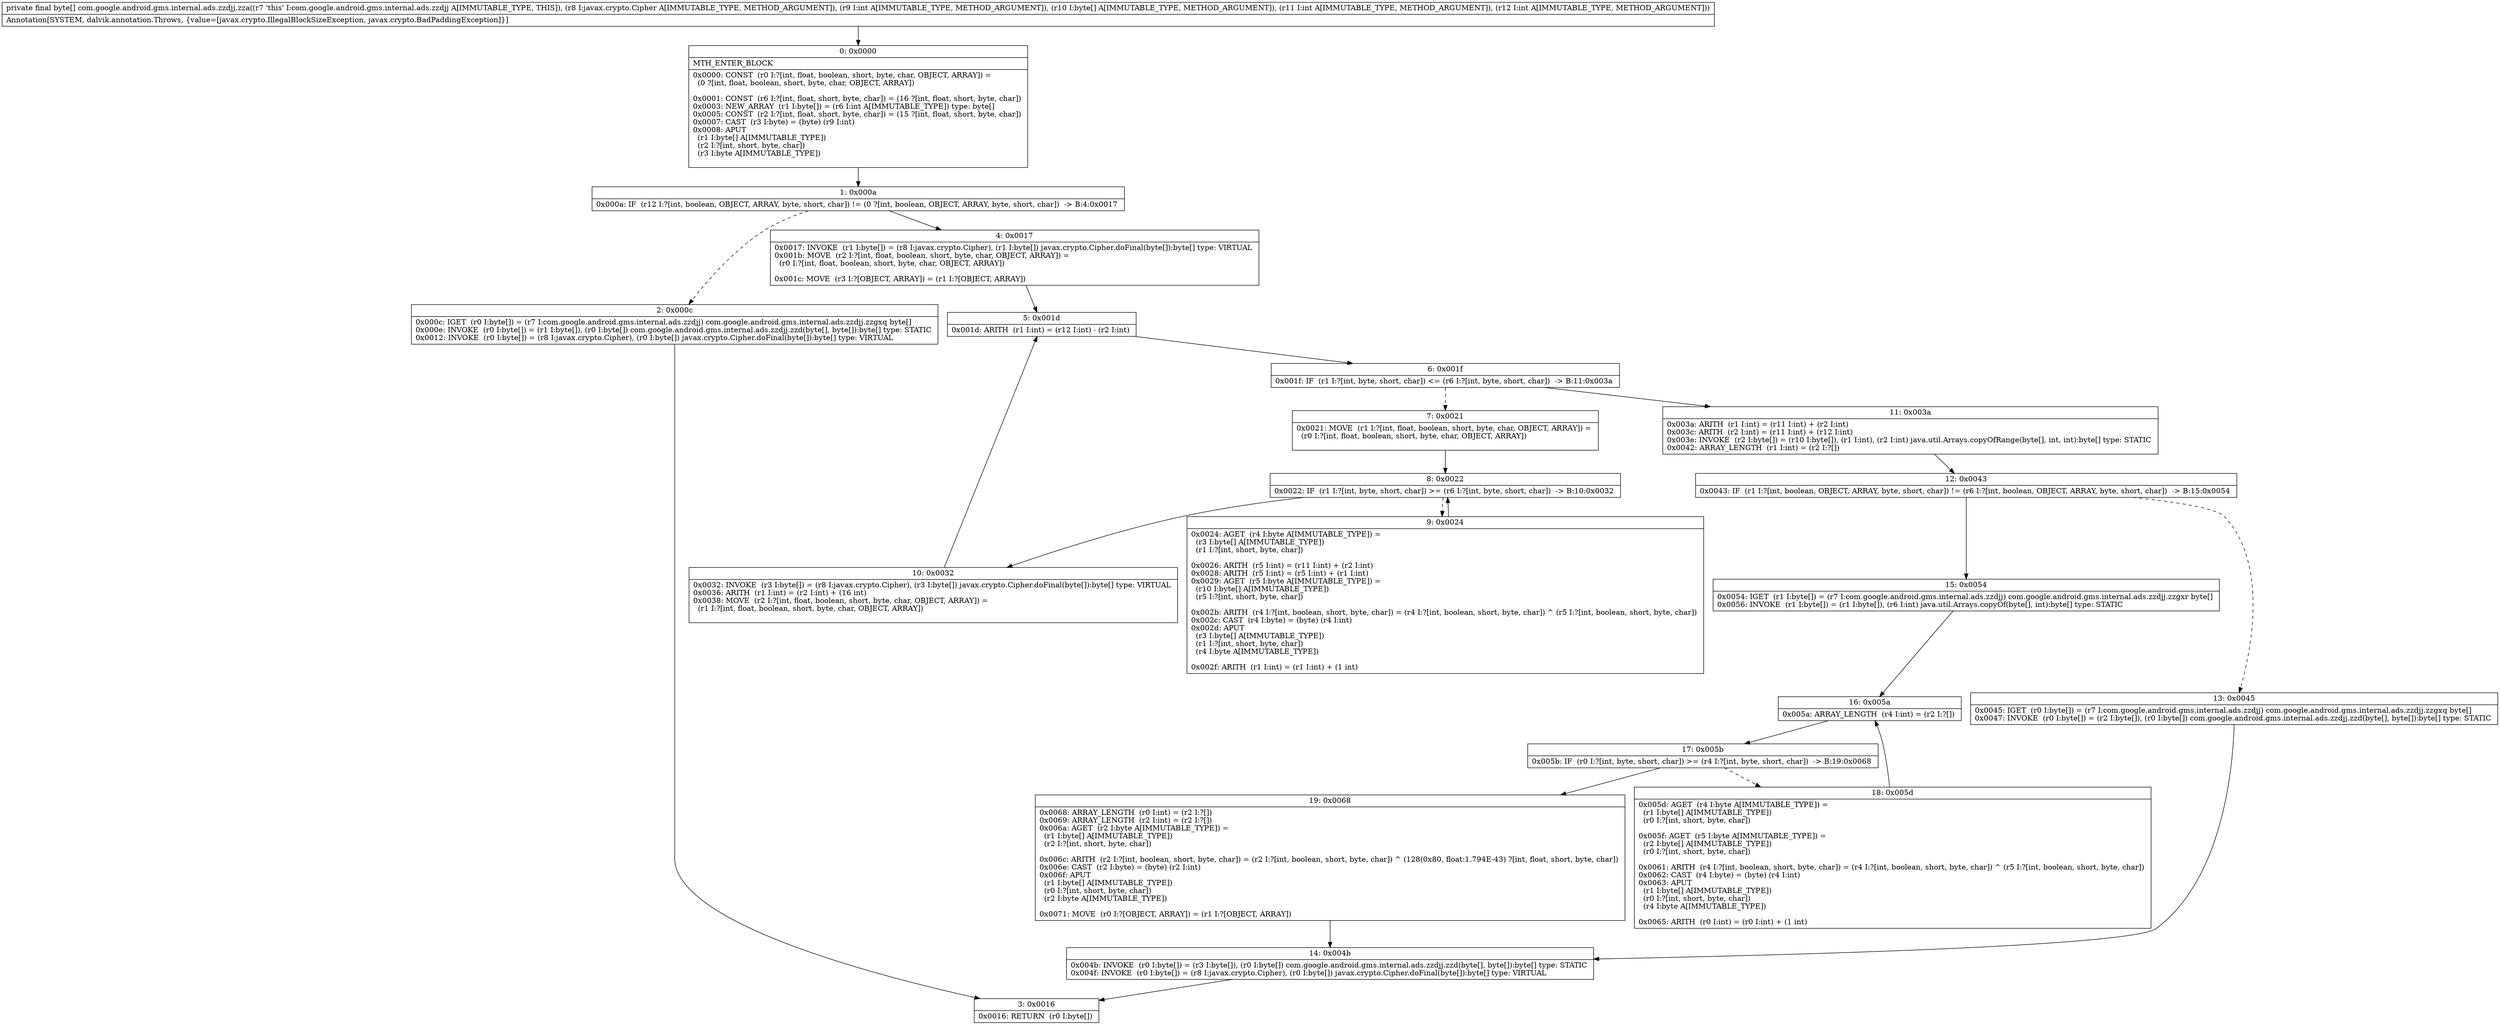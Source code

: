 digraph "CFG forcom.google.android.gms.internal.ads.zzdjj.zza(Ljavax\/crypto\/Cipher;I[BII)[B" {
Node_0 [shape=record,label="{0\:\ 0x0000|MTH_ENTER_BLOCK\l|0x0000: CONST  (r0 I:?[int, float, boolean, short, byte, char, OBJECT, ARRAY]) = \l  (0 ?[int, float, boolean, short, byte, char, OBJECT, ARRAY])\l \l0x0001: CONST  (r6 I:?[int, float, short, byte, char]) = (16 ?[int, float, short, byte, char]) \l0x0003: NEW_ARRAY  (r1 I:byte[]) = (r6 I:int A[IMMUTABLE_TYPE]) type: byte[] \l0x0005: CONST  (r2 I:?[int, float, short, byte, char]) = (15 ?[int, float, short, byte, char]) \l0x0007: CAST  (r3 I:byte) = (byte) (r9 I:int) \l0x0008: APUT  \l  (r1 I:byte[] A[IMMUTABLE_TYPE])\l  (r2 I:?[int, short, byte, char])\l  (r3 I:byte A[IMMUTABLE_TYPE])\l \l}"];
Node_1 [shape=record,label="{1\:\ 0x000a|0x000a: IF  (r12 I:?[int, boolean, OBJECT, ARRAY, byte, short, char]) != (0 ?[int, boolean, OBJECT, ARRAY, byte, short, char])  \-\> B:4:0x0017 \l}"];
Node_2 [shape=record,label="{2\:\ 0x000c|0x000c: IGET  (r0 I:byte[]) = (r7 I:com.google.android.gms.internal.ads.zzdjj) com.google.android.gms.internal.ads.zzdjj.zzgxq byte[] \l0x000e: INVOKE  (r0 I:byte[]) = (r1 I:byte[]), (r0 I:byte[]) com.google.android.gms.internal.ads.zzdjj.zzd(byte[], byte[]):byte[] type: STATIC \l0x0012: INVOKE  (r0 I:byte[]) = (r8 I:javax.crypto.Cipher), (r0 I:byte[]) javax.crypto.Cipher.doFinal(byte[]):byte[] type: VIRTUAL \l}"];
Node_3 [shape=record,label="{3\:\ 0x0016|0x0016: RETURN  (r0 I:byte[]) \l}"];
Node_4 [shape=record,label="{4\:\ 0x0017|0x0017: INVOKE  (r1 I:byte[]) = (r8 I:javax.crypto.Cipher), (r1 I:byte[]) javax.crypto.Cipher.doFinal(byte[]):byte[] type: VIRTUAL \l0x001b: MOVE  (r2 I:?[int, float, boolean, short, byte, char, OBJECT, ARRAY]) = \l  (r0 I:?[int, float, boolean, short, byte, char, OBJECT, ARRAY])\l \l0x001c: MOVE  (r3 I:?[OBJECT, ARRAY]) = (r1 I:?[OBJECT, ARRAY]) \l}"];
Node_5 [shape=record,label="{5\:\ 0x001d|0x001d: ARITH  (r1 I:int) = (r12 I:int) \- (r2 I:int) \l}"];
Node_6 [shape=record,label="{6\:\ 0x001f|0x001f: IF  (r1 I:?[int, byte, short, char]) \<= (r6 I:?[int, byte, short, char])  \-\> B:11:0x003a \l}"];
Node_7 [shape=record,label="{7\:\ 0x0021|0x0021: MOVE  (r1 I:?[int, float, boolean, short, byte, char, OBJECT, ARRAY]) = \l  (r0 I:?[int, float, boolean, short, byte, char, OBJECT, ARRAY])\l \l}"];
Node_8 [shape=record,label="{8\:\ 0x0022|0x0022: IF  (r1 I:?[int, byte, short, char]) \>= (r6 I:?[int, byte, short, char])  \-\> B:10:0x0032 \l}"];
Node_9 [shape=record,label="{9\:\ 0x0024|0x0024: AGET  (r4 I:byte A[IMMUTABLE_TYPE]) = \l  (r3 I:byte[] A[IMMUTABLE_TYPE])\l  (r1 I:?[int, short, byte, char])\l \l0x0026: ARITH  (r5 I:int) = (r11 I:int) + (r2 I:int) \l0x0028: ARITH  (r5 I:int) = (r5 I:int) + (r1 I:int) \l0x0029: AGET  (r5 I:byte A[IMMUTABLE_TYPE]) = \l  (r10 I:byte[] A[IMMUTABLE_TYPE])\l  (r5 I:?[int, short, byte, char])\l \l0x002b: ARITH  (r4 I:?[int, boolean, short, byte, char]) = (r4 I:?[int, boolean, short, byte, char]) ^ (r5 I:?[int, boolean, short, byte, char]) \l0x002c: CAST  (r4 I:byte) = (byte) (r4 I:int) \l0x002d: APUT  \l  (r3 I:byte[] A[IMMUTABLE_TYPE])\l  (r1 I:?[int, short, byte, char])\l  (r4 I:byte A[IMMUTABLE_TYPE])\l \l0x002f: ARITH  (r1 I:int) = (r1 I:int) + (1 int) \l}"];
Node_10 [shape=record,label="{10\:\ 0x0032|0x0032: INVOKE  (r3 I:byte[]) = (r8 I:javax.crypto.Cipher), (r3 I:byte[]) javax.crypto.Cipher.doFinal(byte[]):byte[] type: VIRTUAL \l0x0036: ARITH  (r1 I:int) = (r2 I:int) + (16 int) \l0x0038: MOVE  (r2 I:?[int, float, boolean, short, byte, char, OBJECT, ARRAY]) = \l  (r1 I:?[int, float, boolean, short, byte, char, OBJECT, ARRAY])\l \l}"];
Node_11 [shape=record,label="{11\:\ 0x003a|0x003a: ARITH  (r1 I:int) = (r11 I:int) + (r2 I:int) \l0x003c: ARITH  (r2 I:int) = (r11 I:int) + (r12 I:int) \l0x003e: INVOKE  (r2 I:byte[]) = (r10 I:byte[]), (r1 I:int), (r2 I:int) java.util.Arrays.copyOfRange(byte[], int, int):byte[] type: STATIC \l0x0042: ARRAY_LENGTH  (r1 I:int) = (r2 I:?[]) \l}"];
Node_12 [shape=record,label="{12\:\ 0x0043|0x0043: IF  (r1 I:?[int, boolean, OBJECT, ARRAY, byte, short, char]) != (r6 I:?[int, boolean, OBJECT, ARRAY, byte, short, char])  \-\> B:15:0x0054 \l}"];
Node_13 [shape=record,label="{13\:\ 0x0045|0x0045: IGET  (r0 I:byte[]) = (r7 I:com.google.android.gms.internal.ads.zzdjj) com.google.android.gms.internal.ads.zzdjj.zzgxq byte[] \l0x0047: INVOKE  (r0 I:byte[]) = (r2 I:byte[]), (r0 I:byte[]) com.google.android.gms.internal.ads.zzdjj.zzd(byte[], byte[]):byte[] type: STATIC \l}"];
Node_14 [shape=record,label="{14\:\ 0x004b|0x004b: INVOKE  (r0 I:byte[]) = (r3 I:byte[]), (r0 I:byte[]) com.google.android.gms.internal.ads.zzdjj.zzd(byte[], byte[]):byte[] type: STATIC \l0x004f: INVOKE  (r0 I:byte[]) = (r8 I:javax.crypto.Cipher), (r0 I:byte[]) javax.crypto.Cipher.doFinal(byte[]):byte[] type: VIRTUAL \l}"];
Node_15 [shape=record,label="{15\:\ 0x0054|0x0054: IGET  (r1 I:byte[]) = (r7 I:com.google.android.gms.internal.ads.zzdjj) com.google.android.gms.internal.ads.zzdjj.zzgxr byte[] \l0x0056: INVOKE  (r1 I:byte[]) = (r1 I:byte[]), (r6 I:int) java.util.Arrays.copyOf(byte[], int):byte[] type: STATIC \l}"];
Node_16 [shape=record,label="{16\:\ 0x005a|0x005a: ARRAY_LENGTH  (r4 I:int) = (r2 I:?[]) \l}"];
Node_17 [shape=record,label="{17\:\ 0x005b|0x005b: IF  (r0 I:?[int, byte, short, char]) \>= (r4 I:?[int, byte, short, char])  \-\> B:19:0x0068 \l}"];
Node_18 [shape=record,label="{18\:\ 0x005d|0x005d: AGET  (r4 I:byte A[IMMUTABLE_TYPE]) = \l  (r1 I:byte[] A[IMMUTABLE_TYPE])\l  (r0 I:?[int, short, byte, char])\l \l0x005f: AGET  (r5 I:byte A[IMMUTABLE_TYPE]) = \l  (r2 I:byte[] A[IMMUTABLE_TYPE])\l  (r0 I:?[int, short, byte, char])\l \l0x0061: ARITH  (r4 I:?[int, boolean, short, byte, char]) = (r4 I:?[int, boolean, short, byte, char]) ^ (r5 I:?[int, boolean, short, byte, char]) \l0x0062: CAST  (r4 I:byte) = (byte) (r4 I:int) \l0x0063: APUT  \l  (r1 I:byte[] A[IMMUTABLE_TYPE])\l  (r0 I:?[int, short, byte, char])\l  (r4 I:byte A[IMMUTABLE_TYPE])\l \l0x0065: ARITH  (r0 I:int) = (r0 I:int) + (1 int) \l}"];
Node_19 [shape=record,label="{19\:\ 0x0068|0x0068: ARRAY_LENGTH  (r0 I:int) = (r2 I:?[]) \l0x0069: ARRAY_LENGTH  (r2 I:int) = (r2 I:?[]) \l0x006a: AGET  (r2 I:byte A[IMMUTABLE_TYPE]) = \l  (r1 I:byte[] A[IMMUTABLE_TYPE])\l  (r2 I:?[int, short, byte, char])\l \l0x006c: ARITH  (r2 I:?[int, boolean, short, byte, char]) = (r2 I:?[int, boolean, short, byte, char]) ^ (128(0x80, float:1.794E\-43) ?[int, float, short, byte, char]) \l0x006e: CAST  (r2 I:byte) = (byte) (r2 I:int) \l0x006f: APUT  \l  (r1 I:byte[] A[IMMUTABLE_TYPE])\l  (r0 I:?[int, short, byte, char])\l  (r2 I:byte A[IMMUTABLE_TYPE])\l \l0x0071: MOVE  (r0 I:?[OBJECT, ARRAY]) = (r1 I:?[OBJECT, ARRAY]) \l}"];
MethodNode[shape=record,label="{private final byte[] com.google.android.gms.internal.ads.zzdjj.zza((r7 'this' I:com.google.android.gms.internal.ads.zzdjj A[IMMUTABLE_TYPE, THIS]), (r8 I:javax.crypto.Cipher A[IMMUTABLE_TYPE, METHOD_ARGUMENT]), (r9 I:int A[IMMUTABLE_TYPE, METHOD_ARGUMENT]), (r10 I:byte[] A[IMMUTABLE_TYPE, METHOD_ARGUMENT]), (r11 I:int A[IMMUTABLE_TYPE, METHOD_ARGUMENT]), (r12 I:int A[IMMUTABLE_TYPE, METHOD_ARGUMENT]))  | Annotation[SYSTEM, dalvik.annotation.Throws, \{value=[javax.crypto.IllegalBlockSizeException, javax.crypto.BadPaddingException]\}]\l}"];
MethodNode -> Node_0;
Node_0 -> Node_1;
Node_1 -> Node_2[style=dashed];
Node_1 -> Node_4;
Node_2 -> Node_3;
Node_4 -> Node_5;
Node_5 -> Node_6;
Node_6 -> Node_7[style=dashed];
Node_6 -> Node_11;
Node_7 -> Node_8;
Node_8 -> Node_9[style=dashed];
Node_8 -> Node_10;
Node_9 -> Node_8;
Node_10 -> Node_5;
Node_11 -> Node_12;
Node_12 -> Node_13[style=dashed];
Node_12 -> Node_15;
Node_13 -> Node_14;
Node_14 -> Node_3;
Node_15 -> Node_16;
Node_16 -> Node_17;
Node_17 -> Node_18[style=dashed];
Node_17 -> Node_19;
Node_18 -> Node_16;
Node_19 -> Node_14;
}

